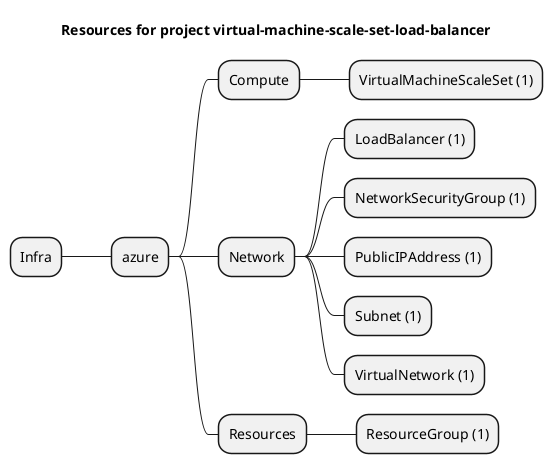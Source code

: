 @startmindmap
title Resources for project virtual-machine-scale-set-load-balancer
skinparam monochrome true
+ Infra
++ azure
+++ Compute
++++ VirtualMachineScaleSet (1)
+++ Network
++++ LoadBalancer (1)
++++ NetworkSecurityGroup (1)
++++ PublicIPAddress (1)
++++ Subnet (1)
++++ VirtualNetwork (1)
+++ Resources
++++ ResourceGroup (1)
@endmindmap